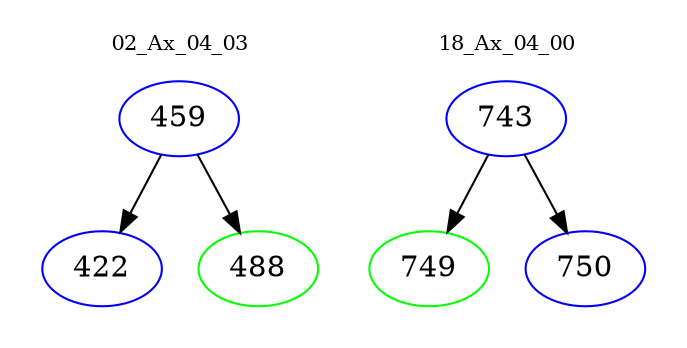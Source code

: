 digraph{
subgraph cluster_0 {
color = white
label = "02_Ax_04_03";
fontsize=10;
T0_459 [label="459", color="blue"]
T0_459 -> T0_422 [color="black"]
T0_422 [label="422", color="blue"]
T0_459 -> T0_488 [color="black"]
T0_488 [label="488", color="green"]
}
subgraph cluster_1 {
color = white
label = "18_Ax_04_00";
fontsize=10;
T1_743 [label="743", color="blue"]
T1_743 -> T1_749 [color="black"]
T1_749 [label="749", color="green"]
T1_743 -> T1_750 [color="black"]
T1_750 [label="750", color="blue"]
}
}

